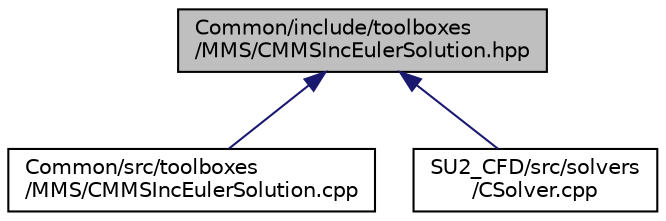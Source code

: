 digraph "Common/include/toolboxes/MMS/CMMSIncEulerSolution.hpp"
{
 // LATEX_PDF_SIZE
  edge [fontname="Helvetica",fontsize="10",labelfontname="Helvetica",labelfontsize="10"];
  node [fontname="Helvetica",fontsize="10",shape=record];
  Node1 [label="Common/include/toolboxes\l/MMS/CMMSIncEulerSolution.hpp",height=0.2,width=0.4,color="black", fillcolor="grey75", style="filled", fontcolor="black",tooltip="Header file for the class CMMSIncEulerSolution. The implementations are in the CMMSIncEulerSolution...."];
  Node1 -> Node2 [dir="back",color="midnightblue",fontsize="10",style="solid",fontname="Helvetica"];
  Node2 [label="Common/src/toolboxes\l/MMS/CMMSIncEulerSolution.cpp",height=0.2,width=0.4,color="black", fillcolor="white", style="filled",URL="$CMMSIncEulerSolution_8cpp.html",tooltip="Implementations of the member functions of CMMSIncEulerSolution."];
  Node1 -> Node3 [dir="back",color="midnightblue",fontsize="10",style="solid",fontname="Helvetica"];
  Node3 [label="SU2_CFD/src/solvers\l/CSolver.cpp",height=0.2,width=0.4,color="black", fillcolor="white", style="filled",URL="$CSolver_8cpp.html",tooltip="Main subroutines for CSolver class."];
}
